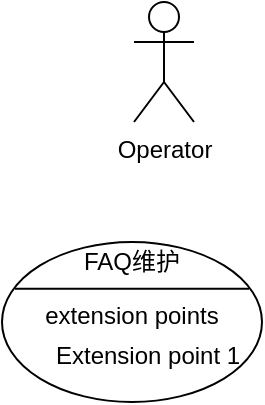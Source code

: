 <mxfile version="24.0.7" type="github">
  <diagram name="第 1 页" id="6x4LvMagdbzSouyHg_lp">
    <mxGraphModel dx="946" dy="613" grid="1" gridSize="10" guides="1" tooltips="1" connect="1" arrows="1" fold="1" page="1" pageScale="1" pageWidth="827" pageHeight="1169" math="0" shadow="0">
      <root>
        <mxCell id="0" />
        <mxCell id="1" parent="0" />
        <mxCell id="KTRBiwCCIsHWIs7wHr18-1" value="Operator" style="shape=umlActor;verticalLabelPosition=bottom;verticalAlign=top;html=1;outlineConnect=0;" vertex="1" parent="1">
          <mxGeometry x="146" y="200" width="30" height="60" as="geometry" />
        </mxCell>
        <mxCell id="KTRBiwCCIsHWIs7wHr18-3" value="" style="shape=ellipse;container=1;horizontal=1;horizontalStack=0;resizeParent=1;resizeParentMax=0;resizeLast=0;html=1;dashed=0;collapsible=0;" vertex="1" parent="1">
          <mxGeometry x="80" y="320" width="130" height="80" as="geometry" />
        </mxCell>
        <mxCell id="KTRBiwCCIsHWIs7wHr18-4" value="FAQ维护" style="html=1;strokeColor=none;fillColor=none;align=center;verticalAlign=middle;rotatable=0;whiteSpace=wrap;" vertex="1" parent="KTRBiwCCIsHWIs7wHr18-3">
          <mxGeometry width="130" height="20" as="geometry" />
        </mxCell>
        <mxCell id="KTRBiwCCIsHWIs7wHr18-5" value="" style="line;strokeWidth=1;fillColor=none;rotatable=0;labelPosition=right;points=[];portConstraint=eastwest;dashed=0;resizeWidth=1;" vertex="1" parent="KTRBiwCCIsHWIs7wHr18-3">
          <mxGeometry x="6.5" y="20" width="117" height="6.667" as="geometry" />
        </mxCell>
        <mxCell id="KTRBiwCCIsHWIs7wHr18-6" value="extension points" style="text;html=1;align=center;verticalAlign=middle;rotatable=0;fillColor=none;strokeColor=none;whiteSpace=wrap;" vertex="1" parent="KTRBiwCCIsHWIs7wHr18-3">
          <mxGeometry y="26.667" width="130" height="20" as="geometry" />
        </mxCell>
        <mxCell id="KTRBiwCCIsHWIs7wHr18-7" value="Extension point 1" style="text;html=1;align=left;verticalAlign=middle;rotatable=0;spacingLeft=25;fillColor=none;strokeColor=none;whiteSpace=wrap;" vertex="1" parent="KTRBiwCCIsHWIs7wHr18-3">
          <mxGeometry y="46.667" width="130" height="20" as="geometry" />
        </mxCell>
      </root>
    </mxGraphModel>
  </diagram>
</mxfile>
